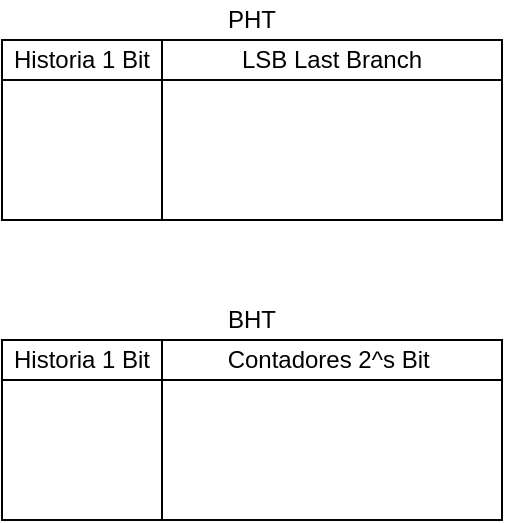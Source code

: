 <mxfile version="13.6.4" type="github">
  <diagram id="mS-V9rAv7M4nj5-TS0qx" name="Page-1">
    <mxGraphModel dx="813" dy="454" grid="1" gridSize="10" guides="1" tooltips="1" connect="1" arrows="1" fold="1" page="1" pageScale="1" pageWidth="850" pageHeight="1100" math="0" shadow="0">
      <root>
        <mxCell id="0" />
        <mxCell id="1" parent="0" />
        <mxCell id="AeGM1yXBNTjjHc77pjk8-7" value="" style="group" vertex="1" connectable="0" parent="1">
          <mxGeometry x="350" y="250" width="250" height="110" as="geometry" />
        </mxCell>
        <mxCell id="AeGM1yXBNTjjHc77pjk8-2" value="" style="shape=internalStorage;whiteSpace=wrap;html=1;backgroundOutline=1;dx=80;dy=20;" vertex="1" parent="AeGM1yXBNTjjHc77pjk8-7">
          <mxGeometry y="20" width="250" height="90" as="geometry" />
        </mxCell>
        <mxCell id="AeGM1yXBNTjjHc77pjk8-3" value="Historia 1 Bit" style="text;html=1;strokeColor=none;fillColor=none;align=center;verticalAlign=middle;whiteSpace=wrap;rounded=0;" vertex="1" parent="AeGM1yXBNTjjHc77pjk8-7">
          <mxGeometry y="20" width="80" height="20" as="geometry" />
        </mxCell>
        <mxCell id="AeGM1yXBNTjjHc77pjk8-4" value="Contadores 2^s Bit&amp;nbsp;" style="text;html=1;strokeColor=none;fillColor=none;align=center;verticalAlign=middle;whiteSpace=wrap;rounded=0;" vertex="1" parent="AeGM1yXBNTjjHc77pjk8-7">
          <mxGeometry x="80" y="20" width="170" height="20" as="geometry" />
        </mxCell>
        <mxCell id="AeGM1yXBNTjjHc77pjk8-5" value="BHT" style="text;html=1;strokeColor=none;fillColor=none;align=center;verticalAlign=middle;whiteSpace=wrap;rounded=0;" vertex="1" parent="AeGM1yXBNTjjHc77pjk8-7">
          <mxGeometry x="105" width="40" height="20" as="geometry" />
        </mxCell>
        <mxCell id="AeGM1yXBNTjjHc77pjk8-8" value="" style="group" vertex="1" connectable="0" parent="1">
          <mxGeometry x="350" y="100" width="250" height="110" as="geometry" />
        </mxCell>
        <mxCell id="AeGM1yXBNTjjHc77pjk8-9" value="" style="shape=internalStorage;whiteSpace=wrap;html=1;backgroundOutline=1;dx=80;dy=20;" vertex="1" parent="AeGM1yXBNTjjHc77pjk8-8">
          <mxGeometry y="20" width="250" height="90" as="geometry" />
        </mxCell>
        <mxCell id="AeGM1yXBNTjjHc77pjk8-10" value="Historia 1 Bit" style="text;html=1;strokeColor=none;fillColor=none;align=center;verticalAlign=middle;whiteSpace=wrap;rounded=0;" vertex="1" parent="AeGM1yXBNTjjHc77pjk8-8">
          <mxGeometry y="20" width="80" height="20" as="geometry" />
        </mxCell>
        <mxCell id="AeGM1yXBNTjjHc77pjk8-11" value="LSB Last Branch" style="text;html=1;strokeColor=none;fillColor=none;align=center;verticalAlign=middle;whiteSpace=wrap;rounded=0;" vertex="1" parent="AeGM1yXBNTjjHc77pjk8-8">
          <mxGeometry x="80" y="20" width="170" height="20" as="geometry" />
        </mxCell>
        <mxCell id="AeGM1yXBNTjjHc77pjk8-12" value="PHT" style="text;html=1;strokeColor=none;fillColor=none;align=center;verticalAlign=middle;whiteSpace=wrap;rounded=0;" vertex="1" parent="AeGM1yXBNTjjHc77pjk8-8">
          <mxGeometry x="105" width="40" height="20" as="geometry" />
        </mxCell>
      </root>
    </mxGraphModel>
  </diagram>
</mxfile>

